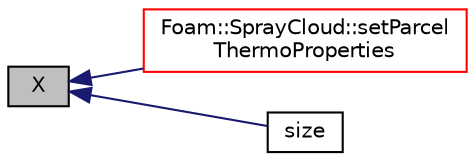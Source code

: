 digraph "X"
{
  bgcolor="transparent";
  edge [fontname="Helvetica",fontsize="10",labelfontname="Helvetica",labelfontsize="10"];
  node [fontname="Helvetica",fontsize="10",shape=record];
  rankdir="LR";
  Node1 [label="X",height=0.2,width=0.4,color="black", fillcolor="grey75", style="filled", fontcolor="black"];
  Node1 -> Node2 [dir="back",color="midnightblue",fontsize="10",style="solid",fontname="Helvetica"];
  Node2 [label="Foam::SprayCloud::setParcel\lThermoProperties",height=0.2,width=0.4,color="red",URL="$a02415.html#a3b7f36d51838109c584a2ae57c525d57",tooltip="Set parcel thermo properties. "];
  Node1 -> Node3 [dir="back",color="midnightblue",fontsize="10",style="solid",fontname="Helvetica"];
  Node3 [label="size",height=0.2,width=0.4,color="black",URL="$a01362.html#a65cea301e2d6033c43932d12d91c792f",tooltip="Return the number of liquids in the mixture. "];
}

